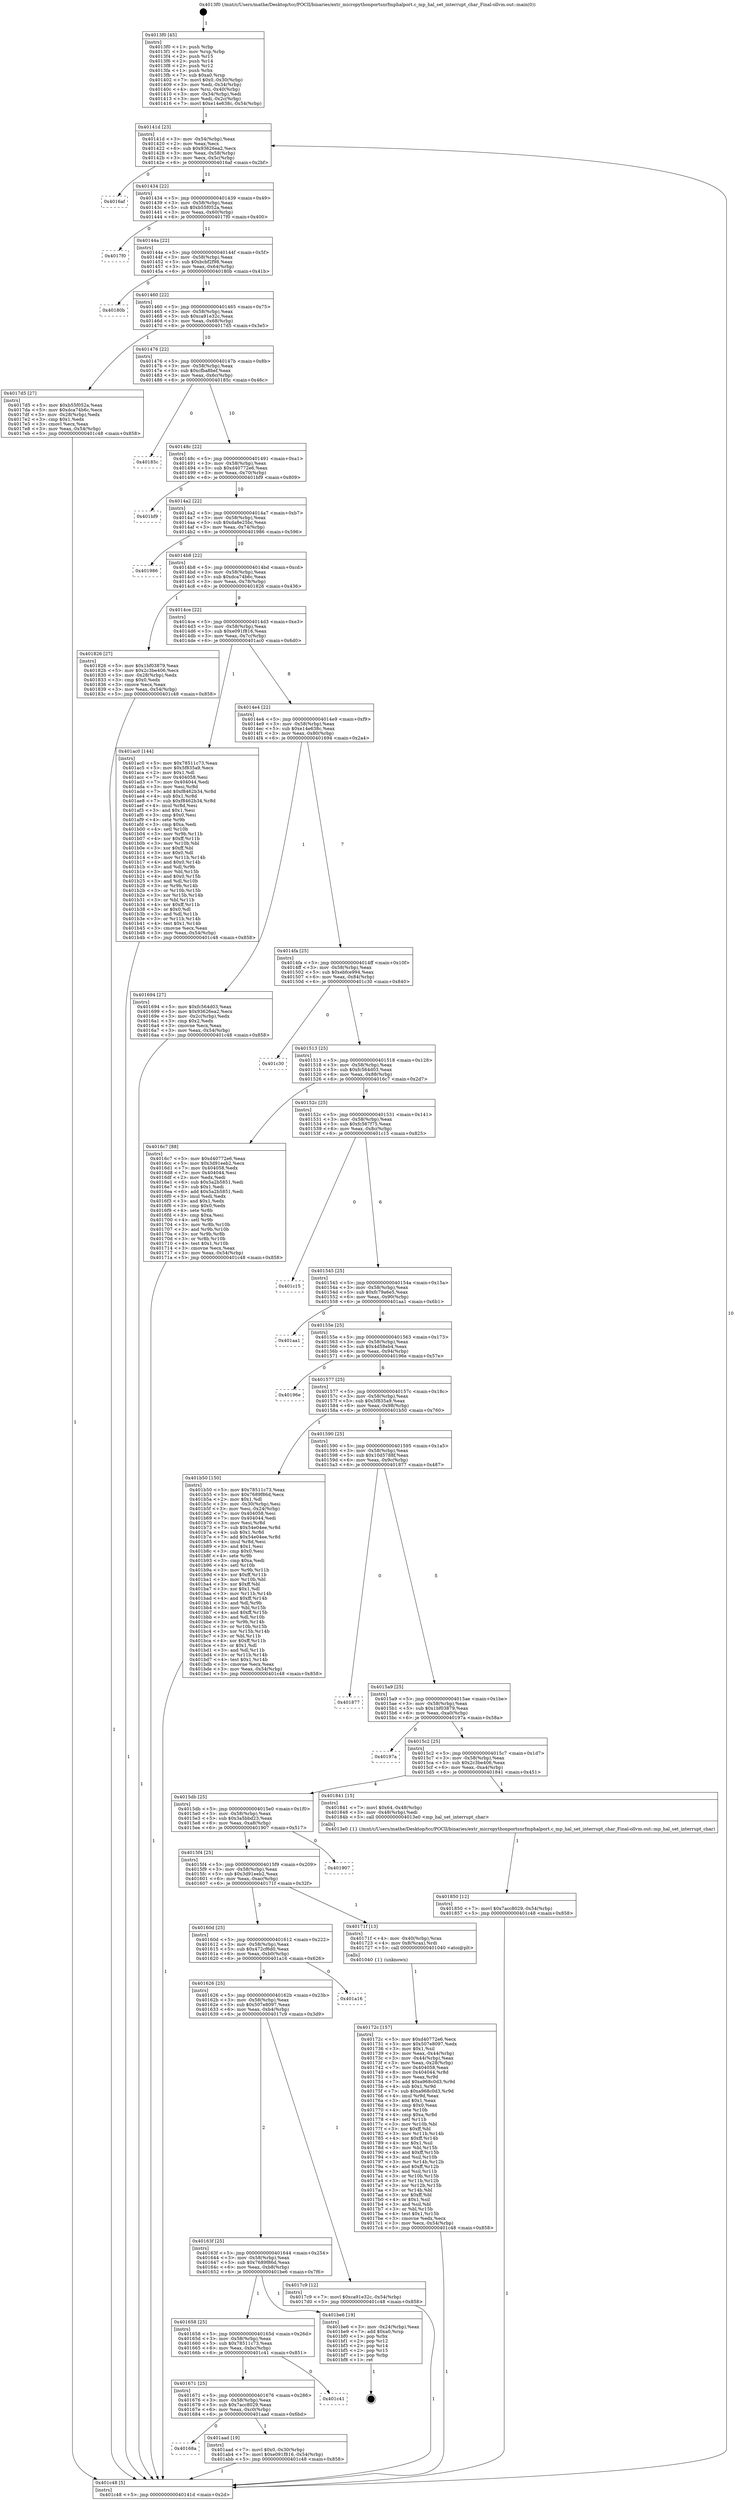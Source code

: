 digraph "0x4013f0" {
  label = "0x4013f0 (/mnt/c/Users/mathe/Desktop/tcc/POCII/binaries/extr_micropythonportsnrfmphalport.c_mp_hal_set_interrupt_char_Final-ollvm.out::main(0))"
  labelloc = "t"
  node[shape=record]

  Entry [label="",width=0.3,height=0.3,shape=circle,fillcolor=black,style=filled]
  "0x40141d" [label="{
     0x40141d [23]\l
     | [instrs]\l
     &nbsp;&nbsp;0x40141d \<+3\>: mov -0x54(%rbp),%eax\l
     &nbsp;&nbsp;0x401420 \<+2\>: mov %eax,%ecx\l
     &nbsp;&nbsp;0x401422 \<+6\>: sub $0x93626ea2,%ecx\l
     &nbsp;&nbsp;0x401428 \<+3\>: mov %eax,-0x58(%rbp)\l
     &nbsp;&nbsp;0x40142b \<+3\>: mov %ecx,-0x5c(%rbp)\l
     &nbsp;&nbsp;0x40142e \<+6\>: je 00000000004016af \<main+0x2bf\>\l
  }"]
  "0x4016af" [label="{
     0x4016af\l
  }", style=dashed]
  "0x401434" [label="{
     0x401434 [22]\l
     | [instrs]\l
     &nbsp;&nbsp;0x401434 \<+5\>: jmp 0000000000401439 \<main+0x49\>\l
     &nbsp;&nbsp;0x401439 \<+3\>: mov -0x58(%rbp),%eax\l
     &nbsp;&nbsp;0x40143c \<+5\>: sub $0xb55f052a,%eax\l
     &nbsp;&nbsp;0x401441 \<+3\>: mov %eax,-0x60(%rbp)\l
     &nbsp;&nbsp;0x401444 \<+6\>: je 00000000004017f0 \<main+0x400\>\l
  }"]
  Exit [label="",width=0.3,height=0.3,shape=circle,fillcolor=black,style=filled,peripheries=2]
  "0x4017f0" [label="{
     0x4017f0\l
  }", style=dashed]
  "0x40144a" [label="{
     0x40144a [22]\l
     | [instrs]\l
     &nbsp;&nbsp;0x40144a \<+5\>: jmp 000000000040144f \<main+0x5f\>\l
     &nbsp;&nbsp;0x40144f \<+3\>: mov -0x58(%rbp),%eax\l
     &nbsp;&nbsp;0x401452 \<+5\>: sub $0xbcbf2f98,%eax\l
     &nbsp;&nbsp;0x401457 \<+3\>: mov %eax,-0x64(%rbp)\l
     &nbsp;&nbsp;0x40145a \<+6\>: je 000000000040180b \<main+0x41b\>\l
  }"]
  "0x40168a" [label="{
     0x40168a\l
  }", style=dashed]
  "0x40180b" [label="{
     0x40180b\l
  }", style=dashed]
  "0x401460" [label="{
     0x401460 [22]\l
     | [instrs]\l
     &nbsp;&nbsp;0x401460 \<+5\>: jmp 0000000000401465 \<main+0x75\>\l
     &nbsp;&nbsp;0x401465 \<+3\>: mov -0x58(%rbp),%eax\l
     &nbsp;&nbsp;0x401468 \<+5\>: sub $0xca91e32c,%eax\l
     &nbsp;&nbsp;0x40146d \<+3\>: mov %eax,-0x68(%rbp)\l
     &nbsp;&nbsp;0x401470 \<+6\>: je 00000000004017d5 \<main+0x3e5\>\l
  }"]
  "0x401aad" [label="{
     0x401aad [19]\l
     | [instrs]\l
     &nbsp;&nbsp;0x401aad \<+7\>: movl $0x0,-0x30(%rbp)\l
     &nbsp;&nbsp;0x401ab4 \<+7\>: movl $0xe091f816,-0x54(%rbp)\l
     &nbsp;&nbsp;0x401abb \<+5\>: jmp 0000000000401c48 \<main+0x858\>\l
  }"]
  "0x4017d5" [label="{
     0x4017d5 [27]\l
     | [instrs]\l
     &nbsp;&nbsp;0x4017d5 \<+5\>: mov $0xb55f052a,%eax\l
     &nbsp;&nbsp;0x4017da \<+5\>: mov $0xdca74b6c,%ecx\l
     &nbsp;&nbsp;0x4017df \<+3\>: mov -0x28(%rbp),%edx\l
     &nbsp;&nbsp;0x4017e2 \<+3\>: cmp $0x1,%edx\l
     &nbsp;&nbsp;0x4017e5 \<+3\>: cmovl %ecx,%eax\l
     &nbsp;&nbsp;0x4017e8 \<+3\>: mov %eax,-0x54(%rbp)\l
     &nbsp;&nbsp;0x4017eb \<+5\>: jmp 0000000000401c48 \<main+0x858\>\l
  }"]
  "0x401476" [label="{
     0x401476 [22]\l
     | [instrs]\l
     &nbsp;&nbsp;0x401476 \<+5\>: jmp 000000000040147b \<main+0x8b\>\l
     &nbsp;&nbsp;0x40147b \<+3\>: mov -0x58(%rbp),%eax\l
     &nbsp;&nbsp;0x40147e \<+5\>: sub $0xcfba8bef,%eax\l
     &nbsp;&nbsp;0x401483 \<+3\>: mov %eax,-0x6c(%rbp)\l
     &nbsp;&nbsp;0x401486 \<+6\>: je 000000000040185c \<main+0x46c\>\l
  }"]
  "0x401671" [label="{
     0x401671 [25]\l
     | [instrs]\l
     &nbsp;&nbsp;0x401671 \<+5\>: jmp 0000000000401676 \<main+0x286\>\l
     &nbsp;&nbsp;0x401676 \<+3\>: mov -0x58(%rbp),%eax\l
     &nbsp;&nbsp;0x401679 \<+5\>: sub $0x7acc8029,%eax\l
     &nbsp;&nbsp;0x40167e \<+6\>: mov %eax,-0xc0(%rbp)\l
     &nbsp;&nbsp;0x401684 \<+6\>: je 0000000000401aad \<main+0x6bd\>\l
  }"]
  "0x40185c" [label="{
     0x40185c\l
  }", style=dashed]
  "0x40148c" [label="{
     0x40148c [22]\l
     | [instrs]\l
     &nbsp;&nbsp;0x40148c \<+5\>: jmp 0000000000401491 \<main+0xa1\>\l
     &nbsp;&nbsp;0x401491 \<+3\>: mov -0x58(%rbp),%eax\l
     &nbsp;&nbsp;0x401494 \<+5\>: sub $0xd40772e6,%eax\l
     &nbsp;&nbsp;0x401499 \<+3\>: mov %eax,-0x70(%rbp)\l
     &nbsp;&nbsp;0x40149c \<+6\>: je 0000000000401bf9 \<main+0x809\>\l
  }"]
  "0x401c41" [label="{
     0x401c41\l
  }", style=dashed]
  "0x401bf9" [label="{
     0x401bf9\l
  }", style=dashed]
  "0x4014a2" [label="{
     0x4014a2 [22]\l
     | [instrs]\l
     &nbsp;&nbsp;0x4014a2 \<+5\>: jmp 00000000004014a7 \<main+0xb7\>\l
     &nbsp;&nbsp;0x4014a7 \<+3\>: mov -0x58(%rbp),%eax\l
     &nbsp;&nbsp;0x4014aa \<+5\>: sub $0xda8e25bc,%eax\l
     &nbsp;&nbsp;0x4014af \<+3\>: mov %eax,-0x74(%rbp)\l
     &nbsp;&nbsp;0x4014b2 \<+6\>: je 0000000000401986 \<main+0x596\>\l
  }"]
  "0x401658" [label="{
     0x401658 [25]\l
     | [instrs]\l
     &nbsp;&nbsp;0x401658 \<+5\>: jmp 000000000040165d \<main+0x26d\>\l
     &nbsp;&nbsp;0x40165d \<+3\>: mov -0x58(%rbp),%eax\l
     &nbsp;&nbsp;0x401660 \<+5\>: sub $0x78511c73,%eax\l
     &nbsp;&nbsp;0x401665 \<+6\>: mov %eax,-0xbc(%rbp)\l
     &nbsp;&nbsp;0x40166b \<+6\>: je 0000000000401c41 \<main+0x851\>\l
  }"]
  "0x401986" [label="{
     0x401986\l
  }", style=dashed]
  "0x4014b8" [label="{
     0x4014b8 [22]\l
     | [instrs]\l
     &nbsp;&nbsp;0x4014b8 \<+5\>: jmp 00000000004014bd \<main+0xcd\>\l
     &nbsp;&nbsp;0x4014bd \<+3\>: mov -0x58(%rbp),%eax\l
     &nbsp;&nbsp;0x4014c0 \<+5\>: sub $0xdca74b6c,%eax\l
     &nbsp;&nbsp;0x4014c5 \<+3\>: mov %eax,-0x78(%rbp)\l
     &nbsp;&nbsp;0x4014c8 \<+6\>: je 0000000000401826 \<main+0x436\>\l
  }"]
  "0x401be6" [label="{
     0x401be6 [19]\l
     | [instrs]\l
     &nbsp;&nbsp;0x401be6 \<+3\>: mov -0x24(%rbp),%eax\l
     &nbsp;&nbsp;0x401be9 \<+7\>: add $0xa0,%rsp\l
     &nbsp;&nbsp;0x401bf0 \<+1\>: pop %rbx\l
     &nbsp;&nbsp;0x401bf1 \<+2\>: pop %r12\l
     &nbsp;&nbsp;0x401bf3 \<+2\>: pop %r14\l
     &nbsp;&nbsp;0x401bf5 \<+2\>: pop %r15\l
     &nbsp;&nbsp;0x401bf7 \<+1\>: pop %rbp\l
     &nbsp;&nbsp;0x401bf8 \<+1\>: ret\l
  }"]
  "0x401826" [label="{
     0x401826 [27]\l
     | [instrs]\l
     &nbsp;&nbsp;0x401826 \<+5\>: mov $0x1bf03879,%eax\l
     &nbsp;&nbsp;0x40182b \<+5\>: mov $0x2c3be406,%ecx\l
     &nbsp;&nbsp;0x401830 \<+3\>: mov -0x28(%rbp),%edx\l
     &nbsp;&nbsp;0x401833 \<+3\>: cmp $0x0,%edx\l
     &nbsp;&nbsp;0x401836 \<+3\>: cmove %ecx,%eax\l
     &nbsp;&nbsp;0x401839 \<+3\>: mov %eax,-0x54(%rbp)\l
     &nbsp;&nbsp;0x40183c \<+5\>: jmp 0000000000401c48 \<main+0x858\>\l
  }"]
  "0x4014ce" [label="{
     0x4014ce [22]\l
     | [instrs]\l
     &nbsp;&nbsp;0x4014ce \<+5\>: jmp 00000000004014d3 \<main+0xe3\>\l
     &nbsp;&nbsp;0x4014d3 \<+3\>: mov -0x58(%rbp),%eax\l
     &nbsp;&nbsp;0x4014d6 \<+5\>: sub $0xe091f816,%eax\l
     &nbsp;&nbsp;0x4014db \<+3\>: mov %eax,-0x7c(%rbp)\l
     &nbsp;&nbsp;0x4014de \<+6\>: je 0000000000401ac0 \<main+0x6d0\>\l
  }"]
  "0x401850" [label="{
     0x401850 [12]\l
     | [instrs]\l
     &nbsp;&nbsp;0x401850 \<+7\>: movl $0x7acc8029,-0x54(%rbp)\l
     &nbsp;&nbsp;0x401857 \<+5\>: jmp 0000000000401c48 \<main+0x858\>\l
  }"]
  "0x401ac0" [label="{
     0x401ac0 [144]\l
     | [instrs]\l
     &nbsp;&nbsp;0x401ac0 \<+5\>: mov $0x78511c73,%eax\l
     &nbsp;&nbsp;0x401ac5 \<+5\>: mov $0x5f835a9,%ecx\l
     &nbsp;&nbsp;0x401aca \<+2\>: mov $0x1,%dl\l
     &nbsp;&nbsp;0x401acc \<+7\>: mov 0x404058,%esi\l
     &nbsp;&nbsp;0x401ad3 \<+7\>: mov 0x404044,%edi\l
     &nbsp;&nbsp;0x401ada \<+3\>: mov %esi,%r8d\l
     &nbsp;&nbsp;0x401add \<+7\>: add $0xf8462b34,%r8d\l
     &nbsp;&nbsp;0x401ae4 \<+4\>: sub $0x1,%r8d\l
     &nbsp;&nbsp;0x401ae8 \<+7\>: sub $0xf8462b34,%r8d\l
     &nbsp;&nbsp;0x401aef \<+4\>: imul %r8d,%esi\l
     &nbsp;&nbsp;0x401af3 \<+3\>: and $0x1,%esi\l
     &nbsp;&nbsp;0x401af6 \<+3\>: cmp $0x0,%esi\l
     &nbsp;&nbsp;0x401af9 \<+4\>: sete %r9b\l
     &nbsp;&nbsp;0x401afd \<+3\>: cmp $0xa,%edi\l
     &nbsp;&nbsp;0x401b00 \<+4\>: setl %r10b\l
     &nbsp;&nbsp;0x401b04 \<+3\>: mov %r9b,%r11b\l
     &nbsp;&nbsp;0x401b07 \<+4\>: xor $0xff,%r11b\l
     &nbsp;&nbsp;0x401b0b \<+3\>: mov %r10b,%bl\l
     &nbsp;&nbsp;0x401b0e \<+3\>: xor $0xff,%bl\l
     &nbsp;&nbsp;0x401b11 \<+3\>: xor $0x0,%dl\l
     &nbsp;&nbsp;0x401b14 \<+3\>: mov %r11b,%r14b\l
     &nbsp;&nbsp;0x401b17 \<+4\>: and $0x0,%r14b\l
     &nbsp;&nbsp;0x401b1b \<+3\>: and %dl,%r9b\l
     &nbsp;&nbsp;0x401b1e \<+3\>: mov %bl,%r15b\l
     &nbsp;&nbsp;0x401b21 \<+4\>: and $0x0,%r15b\l
     &nbsp;&nbsp;0x401b25 \<+3\>: and %dl,%r10b\l
     &nbsp;&nbsp;0x401b28 \<+3\>: or %r9b,%r14b\l
     &nbsp;&nbsp;0x401b2b \<+3\>: or %r10b,%r15b\l
     &nbsp;&nbsp;0x401b2e \<+3\>: xor %r15b,%r14b\l
     &nbsp;&nbsp;0x401b31 \<+3\>: or %bl,%r11b\l
     &nbsp;&nbsp;0x401b34 \<+4\>: xor $0xff,%r11b\l
     &nbsp;&nbsp;0x401b38 \<+3\>: or $0x0,%dl\l
     &nbsp;&nbsp;0x401b3b \<+3\>: and %dl,%r11b\l
     &nbsp;&nbsp;0x401b3e \<+3\>: or %r11b,%r14b\l
     &nbsp;&nbsp;0x401b41 \<+4\>: test $0x1,%r14b\l
     &nbsp;&nbsp;0x401b45 \<+3\>: cmovne %ecx,%eax\l
     &nbsp;&nbsp;0x401b48 \<+3\>: mov %eax,-0x54(%rbp)\l
     &nbsp;&nbsp;0x401b4b \<+5\>: jmp 0000000000401c48 \<main+0x858\>\l
  }"]
  "0x4014e4" [label="{
     0x4014e4 [22]\l
     | [instrs]\l
     &nbsp;&nbsp;0x4014e4 \<+5\>: jmp 00000000004014e9 \<main+0xf9\>\l
     &nbsp;&nbsp;0x4014e9 \<+3\>: mov -0x58(%rbp),%eax\l
     &nbsp;&nbsp;0x4014ec \<+5\>: sub $0xe14e638c,%eax\l
     &nbsp;&nbsp;0x4014f1 \<+3\>: mov %eax,-0x80(%rbp)\l
     &nbsp;&nbsp;0x4014f4 \<+6\>: je 0000000000401694 \<main+0x2a4\>\l
  }"]
  "0x40163f" [label="{
     0x40163f [25]\l
     | [instrs]\l
     &nbsp;&nbsp;0x40163f \<+5\>: jmp 0000000000401644 \<main+0x254\>\l
     &nbsp;&nbsp;0x401644 \<+3\>: mov -0x58(%rbp),%eax\l
     &nbsp;&nbsp;0x401647 \<+5\>: sub $0x7689f86d,%eax\l
     &nbsp;&nbsp;0x40164c \<+6\>: mov %eax,-0xb8(%rbp)\l
     &nbsp;&nbsp;0x401652 \<+6\>: je 0000000000401be6 \<main+0x7f6\>\l
  }"]
  "0x401694" [label="{
     0x401694 [27]\l
     | [instrs]\l
     &nbsp;&nbsp;0x401694 \<+5\>: mov $0xfc564d03,%eax\l
     &nbsp;&nbsp;0x401699 \<+5\>: mov $0x93626ea2,%ecx\l
     &nbsp;&nbsp;0x40169e \<+3\>: mov -0x2c(%rbp),%edx\l
     &nbsp;&nbsp;0x4016a1 \<+3\>: cmp $0x2,%edx\l
     &nbsp;&nbsp;0x4016a4 \<+3\>: cmovne %ecx,%eax\l
     &nbsp;&nbsp;0x4016a7 \<+3\>: mov %eax,-0x54(%rbp)\l
     &nbsp;&nbsp;0x4016aa \<+5\>: jmp 0000000000401c48 \<main+0x858\>\l
  }"]
  "0x4014fa" [label="{
     0x4014fa [25]\l
     | [instrs]\l
     &nbsp;&nbsp;0x4014fa \<+5\>: jmp 00000000004014ff \<main+0x10f\>\l
     &nbsp;&nbsp;0x4014ff \<+3\>: mov -0x58(%rbp),%eax\l
     &nbsp;&nbsp;0x401502 \<+5\>: sub $0xebfce994,%eax\l
     &nbsp;&nbsp;0x401507 \<+6\>: mov %eax,-0x84(%rbp)\l
     &nbsp;&nbsp;0x40150d \<+6\>: je 0000000000401c30 \<main+0x840\>\l
  }"]
  "0x401c48" [label="{
     0x401c48 [5]\l
     | [instrs]\l
     &nbsp;&nbsp;0x401c48 \<+5\>: jmp 000000000040141d \<main+0x2d\>\l
  }"]
  "0x4013f0" [label="{
     0x4013f0 [45]\l
     | [instrs]\l
     &nbsp;&nbsp;0x4013f0 \<+1\>: push %rbp\l
     &nbsp;&nbsp;0x4013f1 \<+3\>: mov %rsp,%rbp\l
     &nbsp;&nbsp;0x4013f4 \<+2\>: push %r15\l
     &nbsp;&nbsp;0x4013f6 \<+2\>: push %r14\l
     &nbsp;&nbsp;0x4013f8 \<+2\>: push %r12\l
     &nbsp;&nbsp;0x4013fa \<+1\>: push %rbx\l
     &nbsp;&nbsp;0x4013fb \<+7\>: sub $0xa0,%rsp\l
     &nbsp;&nbsp;0x401402 \<+7\>: movl $0x0,-0x30(%rbp)\l
     &nbsp;&nbsp;0x401409 \<+3\>: mov %edi,-0x34(%rbp)\l
     &nbsp;&nbsp;0x40140c \<+4\>: mov %rsi,-0x40(%rbp)\l
     &nbsp;&nbsp;0x401410 \<+3\>: mov -0x34(%rbp),%edi\l
     &nbsp;&nbsp;0x401413 \<+3\>: mov %edi,-0x2c(%rbp)\l
     &nbsp;&nbsp;0x401416 \<+7\>: movl $0xe14e638c,-0x54(%rbp)\l
  }"]
  "0x4017c9" [label="{
     0x4017c9 [12]\l
     | [instrs]\l
     &nbsp;&nbsp;0x4017c9 \<+7\>: movl $0xca91e32c,-0x54(%rbp)\l
     &nbsp;&nbsp;0x4017d0 \<+5\>: jmp 0000000000401c48 \<main+0x858\>\l
  }"]
  "0x401c30" [label="{
     0x401c30\l
  }", style=dashed]
  "0x401513" [label="{
     0x401513 [25]\l
     | [instrs]\l
     &nbsp;&nbsp;0x401513 \<+5\>: jmp 0000000000401518 \<main+0x128\>\l
     &nbsp;&nbsp;0x401518 \<+3\>: mov -0x58(%rbp),%eax\l
     &nbsp;&nbsp;0x40151b \<+5\>: sub $0xfc564d03,%eax\l
     &nbsp;&nbsp;0x401520 \<+6\>: mov %eax,-0x88(%rbp)\l
     &nbsp;&nbsp;0x401526 \<+6\>: je 00000000004016c7 \<main+0x2d7\>\l
  }"]
  "0x401626" [label="{
     0x401626 [25]\l
     | [instrs]\l
     &nbsp;&nbsp;0x401626 \<+5\>: jmp 000000000040162b \<main+0x23b\>\l
     &nbsp;&nbsp;0x40162b \<+3\>: mov -0x58(%rbp),%eax\l
     &nbsp;&nbsp;0x40162e \<+5\>: sub $0x507e8097,%eax\l
     &nbsp;&nbsp;0x401633 \<+6\>: mov %eax,-0xb4(%rbp)\l
     &nbsp;&nbsp;0x401639 \<+6\>: je 00000000004017c9 \<main+0x3d9\>\l
  }"]
  "0x4016c7" [label="{
     0x4016c7 [88]\l
     | [instrs]\l
     &nbsp;&nbsp;0x4016c7 \<+5\>: mov $0xd40772e6,%eax\l
     &nbsp;&nbsp;0x4016cc \<+5\>: mov $0x3d91eeb2,%ecx\l
     &nbsp;&nbsp;0x4016d1 \<+7\>: mov 0x404058,%edx\l
     &nbsp;&nbsp;0x4016d8 \<+7\>: mov 0x404044,%esi\l
     &nbsp;&nbsp;0x4016df \<+2\>: mov %edx,%edi\l
     &nbsp;&nbsp;0x4016e1 \<+6\>: sub $0x5a2b5851,%edi\l
     &nbsp;&nbsp;0x4016e7 \<+3\>: sub $0x1,%edi\l
     &nbsp;&nbsp;0x4016ea \<+6\>: add $0x5a2b5851,%edi\l
     &nbsp;&nbsp;0x4016f0 \<+3\>: imul %edi,%edx\l
     &nbsp;&nbsp;0x4016f3 \<+3\>: and $0x1,%edx\l
     &nbsp;&nbsp;0x4016f6 \<+3\>: cmp $0x0,%edx\l
     &nbsp;&nbsp;0x4016f9 \<+4\>: sete %r8b\l
     &nbsp;&nbsp;0x4016fd \<+3\>: cmp $0xa,%esi\l
     &nbsp;&nbsp;0x401700 \<+4\>: setl %r9b\l
     &nbsp;&nbsp;0x401704 \<+3\>: mov %r8b,%r10b\l
     &nbsp;&nbsp;0x401707 \<+3\>: and %r9b,%r10b\l
     &nbsp;&nbsp;0x40170a \<+3\>: xor %r9b,%r8b\l
     &nbsp;&nbsp;0x40170d \<+3\>: or %r8b,%r10b\l
     &nbsp;&nbsp;0x401710 \<+4\>: test $0x1,%r10b\l
     &nbsp;&nbsp;0x401714 \<+3\>: cmovne %ecx,%eax\l
     &nbsp;&nbsp;0x401717 \<+3\>: mov %eax,-0x54(%rbp)\l
     &nbsp;&nbsp;0x40171a \<+5\>: jmp 0000000000401c48 \<main+0x858\>\l
  }"]
  "0x40152c" [label="{
     0x40152c [25]\l
     | [instrs]\l
     &nbsp;&nbsp;0x40152c \<+5\>: jmp 0000000000401531 \<main+0x141\>\l
     &nbsp;&nbsp;0x401531 \<+3\>: mov -0x58(%rbp),%eax\l
     &nbsp;&nbsp;0x401534 \<+5\>: sub $0xfc567f75,%eax\l
     &nbsp;&nbsp;0x401539 \<+6\>: mov %eax,-0x8c(%rbp)\l
     &nbsp;&nbsp;0x40153f \<+6\>: je 0000000000401c15 \<main+0x825\>\l
  }"]
  "0x401a16" [label="{
     0x401a16\l
  }", style=dashed]
  "0x401c15" [label="{
     0x401c15\l
  }", style=dashed]
  "0x401545" [label="{
     0x401545 [25]\l
     | [instrs]\l
     &nbsp;&nbsp;0x401545 \<+5\>: jmp 000000000040154a \<main+0x15a\>\l
     &nbsp;&nbsp;0x40154a \<+3\>: mov -0x58(%rbp),%eax\l
     &nbsp;&nbsp;0x40154d \<+5\>: sub $0xfc79a6e5,%eax\l
     &nbsp;&nbsp;0x401552 \<+6\>: mov %eax,-0x90(%rbp)\l
     &nbsp;&nbsp;0x401558 \<+6\>: je 0000000000401aa1 \<main+0x6b1\>\l
  }"]
  "0x40172c" [label="{
     0x40172c [157]\l
     | [instrs]\l
     &nbsp;&nbsp;0x40172c \<+5\>: mov $0xd40772e6,%ecx\l
     &nbsp;&nbsp;0x401731 \<+5\>: mov $0x507e8097,%edx\l
     &nbsp;&nbsp;0x401736 \<+3\>: mov $0x1,%sil\l
     &nbsp;&nbsp;0x401739 \<+3\>: mov %eax,-0x44(%rbp)\l
     &nbsp;&nbsp;0x40173c \<+3\>: mov -0x44(%rbp),%eax\l
     &nbsp;&nbsp;0x40173f \<+3\>: mov %eax,-0x28(%rbp)\l
     &nbsp;&nbsp;0x401742 \<+7\>: mov 0x404058,%eax\l
     &nbsp;&nbsp;0x401749 \<+8\>: mov 0x404044,%r8d\l
     &nbsp;&nbsp;0x401751 \<+3\>: mov %eax,%r9d\l
     &nbsp;&nbsp;0x401754 \<+7\>: add $0xa968c0d3,%r9d\l
     &nbsp;&nbsp;0x40175b \<+4\>: sub $0x1,%r9d\l
     &nbsp;&nbsp;0x40175f \<+7\>: sub $0xa968c0d3,%r9d\l
     &nbsp;&nbsp;0x401766 \<+4\>: imul %r9d,%eax\l
     &nbsp;&nbsp;0x40176a \<+3\>: and $0x1,%eax\l
     &nbsp;&nbsp;0x40176d \<+3\>: cmp $0x0,%eax\l
     &nbsp;&nbsp;0x401770 \<+4\>: sete %r10b\l
     &nbsp;&nbsp;0x401774 \<+4\>: cmp $0xa,%r8d\l
     &nbsp;&nbsp;0x401778 \<+4\>: setl %r11b\l
     &nbsp;&nbsp;0x40177c \<+3\>: mov %r10b,%bl\l
     &nbsp;&nbsp;0x40177f \<+3\>: xor $0xff,%bl\l
     &nbsp;&nbsp;0x401782 \<+3\>: mov %r11b,%r14b\l
     &nbsp;&nbsp;0x401785 \<+4\>: xor $0xff,%r14b\l
     &nbsp;&nbsp;0x401789 \<+4\>: xor $0x1,%sil\l
     &nbsp;&nbsp;0x40178d \<+3\>: mov %bl,%r15b\l
     &nbsp;&nbsp;0x401790 \<+4\>: and $0xff,%r15b\l
     &nbsp;&nbsp;0x401794 \<+3\>: and %sil,%r10b\l
     &nbsp;&nbsp;0x401797 \<+3\>: mov %r14b,%r12b\l
     &nbsp;&nbsp;0x40179a \<+4\>: and $0xff,%r12b\l
     &nbsp;&nbsp;0x40179e \<+3\>: and %sil,%r11b\l
     &nbsp;&nbsp;0x4017a1 \<+3\>: or %r10b,%r15b\l
     &nbsp;&nbsp;0x4017a4 \<+3\>: or %r11b,%r12b\l
     &nbsp;&nbsp;0x4017a7 \<+3\>: xor %r12b,%r15b\l
     &nbsp;&nbsp;0x4017aa \<+3\>: or %r14b,%bl\l
     &nbsp;&nbsp;0x4017ad \<+3\>: xor $0xff,%bl\l
     &nbsp;&nbsp;0x4017b0 \<+4\>: or $0x1,%sil\l
     &nbsp;&nbsp;0x4017b4 \<+3\>: and %sil,%bl\l
     &nbsp;&nbsp;0x4017b7 \<+3\>: or %bl,%r15b\l
     &nbsp;&nbsp;0x4017ba \<+4\>: test $0x1,%r15b\l
     &nbsp;&nbsp;0x4017be \<+3\>: cmovne %edx,%ecx\l
     &nbsp;&nbsp;0x4017c1 \<+3\>: mov %ecx,-0x54(%rbp)\l
     &nbsp;&nbsp;0x4017c4 \<+5\>: jmp 0000000000401c48 \<main+0x858\>\l
  }"]
  "0x401aa1" [label="{
     0x401aa1\l
  }", style=dashed]
  "0x40155e" [label="{
     0x40155e [25]\l
     | [instrs]\l
     &nbsp;&nbsp;0x40155e \<+5\>: jmp 0000000000401563 \<main+0x173\>\l
     &nbsp;&nbsp;0x401563 \<+3\>: mov -0x58(%rbp),%eax\l
     &nbsp;&nbsp;0x401566 \<+5\>: sub $0x4d58eb4,%eax\l
     &nbsp;&nbsp;0x40156b \<+6\>: mov %eax,-0x94(%rbp)\l
     &nbsp;&nbsp;0x401571 \<+6\>: je 000000000040196e \<main+0x57e\>\l
  }"]
  "0x40160d" [label="{
     0x40160d [25]\l
     | [instrs]\l
     &nbsp;&nbsp;0x40160d \<+5\>: jmp 0000000000401612 \<main+0x222\>\l
     &nbsp;&nbsp;0x401612 \<+3\>: mov -0x58(%rbp),%eax\l
     &nbsp;&nbsp;0x401615 \<+5\>: sub $0x472cf6d0,%eax\l
     &nbsp;&nbsp;0x40161a \<+6\>: mov %eax,-0xb0(%rbp)\l
     &nbsp;&nbsp;0x401620 \<+6\>: je 0000000000401a16 \<main+0x626\>\l
  }"]
  "0x40196e" [label="{
     0x40196e\l
  }", style=dashed]
  "0x401577" [label="{
     0x401577 [25]\l
     | [instrs]\l
     &nbsp;&nbsp;0x401577 \<+5\>: jmp 000000000040157c \<main+0x18c\>\l
     &nbsp;&nbsp;0x40157c \<+3\>: mov -0x58(%rbp),%eax\l
     &nbsp;&nbsp;0x40157f \<+5\>: sub $0x5f835a9,%eax\l
     &nbsp;&nbsp;0x401584 \<+6\>: mov %eax,-0x98(%rbp)\l
     &nbsp;&nbsp;0x40158a \<+6\>: je 0000000000401b50 \<main+0x760\>\l
  }"]
  "0x40171f" [label="{
     0x40171f [13]\l
     | [instrs]\l
     &nbsp;&nbsp;0x40171f \<+4\>: mov -0x40(%rbp),%rax\l
     &nbsp;&nbsp;0x401723 \<+4\>: mov 0x8(%rax),%rdi\l
     &nbsp;&nbsp;0x401727 \<+5\>: call 0000000000401040 \<atoi@plt\>\l
     | [calls]\l
     &nbsp;&nbsp;0x401040 \{1\} (unknown)\l
  }"]
  "0x401b50" [label="{
     0x401b50 [150]\l
     | [instrs]\l
     &nbsp;&nbsp;0x401b50 \<+5\>: mov $0x78511c73,%eax\l
     &nbsp;&nbsp;0x401b55 \<+5\>: mov $0x7689f86d,%ecx\l
     &nbsp;&nbsp;0x401b5a \<+2\>: mov $0x1,%dl\l
     &nbsp;&nbsp;0x401b5c \<+3\>: mov -0x30(%rbp),%esi\l
     &nbsp;&nbsp;0x401b5f \<+3\>: mov %esi,-0x24(%rbp)\l
     &nbsp;&nbsp;0x401b62 \<+7\>: mov 0x404058,%esi\l
     &nbsp;&nbsp;0x401b69 \<+7\>: mov 0x404044,%edi\l
     &nbsp;&nbsp;0x401b70 \<+3\>: mov %esi,%r8d\l
     &nbsp;&nbsp;0x401b73 \<+7\>: sub $0x54e04ee,%r8d\l
     &nbsp;&nbsp;0x401b7a \<+4\>: sub $0x1,%r8d\l
     &nbsp;&nbsp;0x401b7e \<+7\>: add $0x54e04ee,%r8d\l
     &nbsp;&nbsp;0x401b85 \<+4\>: imul %r8d,%esi\l
     &nbsp;&nbsp;0x401b89 \<+3\>: and $0x1,%esi\l
     &nbsp;&nbsp;0x401b8c \<+3\>: cmp $0x0,%esi\l
     &nbsp;&nbsp;0x401b8f \<+4\>: sete %r9b\l
     &nbsp;&nbsp;0x401b93 \<+3\>: cmp $0xa,%edi\l
     &nbsp;&nbsp;0x401b96 \<+4\>: setl %r10b\l
     &nbsp;&nbsp;0x401b9a \<+3\>: mov %r9b,%r11b\l
     &nbsp;&nbsp;0x401b9d \<+4\>: xor $0xff,%r11b\l
     &nbsp;&nbsp;0x401ba1 \<+3\>: mov %r10b,%bl\l
     &nbsp;&nbsp;0x401ba4 \<+3\>: xor $0xff,%bl\l
     &nbsp;&nbsp;0x401ba7 \<+3\>: xor $0x1,%dl\l
     &nbsp;&nbsp;0x401baa \<+3\>: mov %r11b,%r14b\l
     &nbsp;&nbsp;0x401bad \<+4\>: and $0xff,%r14b\l
     &nbsp;&nbsp;0x401bb1 \<+3\>: and %dl,%r9b\l
     &nbsp;&nbsp;0x401bb4 \<+3\>: mov %bl,%r15b\l
     &nbsp;&nbsp;0x401bb7 \<+4\>: and $0xff,%r15b\l
     &nbsp;&nbsp;0x401bbb \<+3\>: and %dl,%r10b\l
     &nbsp;&nbsp;0x401bbe \<+3\>: or %r9b,%r14b\l
     &nbsp;&nbsp;0x401bc1 \<+3\>: or %r10b,%r15b\l
     &nbsp;&nbsp;0x401bc4 \<+3\>: xor %r15b,%r14b\l
     &nbsp;&nbsp;0x401bc7 \<+3\>: or %bl,%r11b\l
     &nbsp;&nbsp;0x401bca \<+4\>: xor $0xff,%r11b\l
     &nbsp;&nbsp;0x401bce \<+3\>: or $0x1,%dl\l
     &nbsp;&nbsp;0x401bd1 \<+3\>: and %dl,%r11b\l
     &nbsp;&nbsp;0x401bd4 \<+3\>: or %r11b,%r14b\l
     &nbsp;&nbsp;0x401bd7 \<+4\>: test $0x1,%r14b\l
     &nbsp;&nbsp;0x401bdb \<+3\>: cmovne %ecx,%eax\l
     &nbsp;&nbsp;0x401bde \<+3\>: mov %eax,-0x54(%rbp)\l
     &nbsp;&nbsp;0x401be1 \<+5\>: jmp 0000000000401c48 \<main+0x858\>\l
  }"]
  "0x401590" [label="{
     0x401590 [25]\l
     | [instrs]\l
     &nbsp;&nbsp;0x401590 \<+5\>: jmp 0000000000401595 \<main+0x1a5\>\l
     &nbsp;&nbsp;0x401595 \<+3\>: mov -0x58(%rbp),%eax\l
     &nbsp;&nbsp;0x401598 \<+5\>: sub $0x10d5788f,%eax\l
     &nbsp;&nbsp;0x40159d \<+6\>: mov %eax,-0x9c(%rbp)\l
     &nbsp;&nbsp;0x4015a3 \<+6\>: je 0000000000401877 \<main+0x487\>\l
  }"]
  "0x4015f4" [label="{
     0x4015f4 [25]\l
     | [instrs]\l
     &nbsp;&nbsp;0x4015f4 \<+5\>: jmp 00000000004015f9 \<main+0x209\>\l
     &nbsp;&nbsp;0x4015f9 \<+3\>: mov -0x58(%rbp),%eax\l
     &nbsp;&nbsp;0x4015fc \<+5\>: sub $0x3d91eeb2,%eax\l
     &nbsp;&nbsp;0x401601 \<+6\>: mov %eax,-0xac(%rbp)\l
     &nbsp;&nbsp;0x401607 \<+6\>: je 000000000040171f \<main+0x32f\>\l
  }"]
  "0x401877" [label="{
     0x401877\l
  }", style=dashed]
  "0x4015a9" [label="{
     0x4015a9 [25]\l
     | [instrs]\l
     &nbsp;&nbsp;0x4015a9 \<+5\>: jmp 00000000004015ae \<main+0x1be\>\l
     &nbsp;&nbsp;0x4015ae \<+3\>: mov -0x58(%rbp),%eax\l
     &nbsp;&nbsp;0x4015b1 \<+5\>: sub $0x1bf03879,%eax\l
     &nbsp;&nbsp;0x4015b6 \<+6\>: mov %eax,-0xa0(%rbp)\l
     &nbsp;&nbsp;0x4015bc \<+6\>: je 000000000040197a \<main+0x58a\>\l
  }"]
  "0x401907" [label="{
     0x401907\l
  }", style=dashed]
  "0x40197a" [label="{
     0x40197a\l
  }", style=dashed]
  "0x4015c2" [label="{
     0x4015c2 [25]\l
     | [instrs]\l
     &nbsp;&nbsp;0x4015c2 \<+5\>: jmp 00000000004015c7 \<main+0x1d7\>\l
     &nbsp;&nbsp;0x4015c7 \<+3\>: mov -0x58(%rbp),%eax\l
     &nbsp;&nbsp;0x4015ca \<+5\>: sub $0x2c3be406,%eax\l
     &nbsp;&nbsp;0x4015cf \<+6\>: mov %eax,-0xa4(%rbp)\l
     &nbsp;&nbsp;0x4015d5 \<+6\>: je 0000000000401841 \<main+0x451\>\l
  }"]
  "0x4015db" [label="{
     0x4015db [25]\l
     | [instrs]\l
     &nbsp;&nbsp;0x4015db \<+5\>: jmp 00000000004015e0 \<main+0x1f0\>\l
     &nbsp;&nbsp;0x4015e0 \<+3\>: mov -0x58(%rbp),%eax\l
     &nbsp;&nbsp;0x4015e3 \<+5\>: sub $0x3a5bbd23,%eax\l
     &nbsp;&nbsp;0x4015e8 \<+6\>: mov %eax,-0xa8(%rbp)\l
     &nbsp;&nbsp;0x4015ee \<+6\>: je 0000000000401907 \<main+0x517\>\l
  }"]
  "0x401841" [label="{
     0x401841 [15]\l
     | [instrs]\l
     &nbsp;&nbsp;0x401841 \<+7\>: movl $0x64,-0x48(%rbp)\l
     &nbsp;&nbsp;0x401848 \<+3\>: mov -0x48(%rbp),%edi\l
     &nbsp;&nbsp;0x40184b \<+5\>: call 00000000004013e0 \<mp_hal_set_interrupt_char\>\l
     | [calls]\l
     &nbsp;&nbsp;0x4013e0 \{1\} (/mnt/c/Users/mathe/Desktop/tcc/POCII/binaries/extr_micropythonportsnrfmphalport.c_mp_hal_set_interrupt_char_Final-ollvm.out::mp_hal_set_interrupt_char)\l
  }"]
  Entry -> "0x4013f0" [label=" 1"]
  "0x40141d" -> "0x4016af" [label=" 0"]
  "0x40141d" -> "0x401434" [label=" 11"]
  "0x401be6" -> Exit [label=" 1"]
  "0x401434" -> "0x4017f0" [label=" 0"]
  "0x401434" -> "0x40144a" [label=" 11"]
  "0x401b50" -> "0x401c48" [label=" 1"]
  "0x40144a" -> "0x40180b" [label=" 0"]
  "0x40144a" -> "0x401460" [label=" 11"]
  "0x401ac0" -> "0x401c48" [label=" 1"]
  "0x401460" -> "0x4017d5" [label=" 1"]
  "0x401460" -> "0x401476" [label=" 10"]
  "0x401aad" -> "0x401c48" [label=" 1"]
  "0x401476" -> "0x40185c" [label=" 0"]
  "0x401476" -> "0x40148c" [label=" 10"]
  "0x401671" -> "0x401aad" [label=" 1"]
  "0x40148c" -> "0x401bf9" [label=" 0"]
  "0x40148c" -> "0x4014a2" [label=" 10"]
  "0x401671" -> "0x40168a" [label=" 0"]
  "0x4014a2" -> "0x401986" [label=" 0"]
  "0x4014a2" -> "0x4014b8" [label=" 10"]
  "0x401658" -> "0x401c41" [label=" 0"]
  "0x4014b8" -> "0x401826" [label=" 1"]
  "0x4014b8" -> "0x4014ce" [label=" 9"]
  "0x401658" -> "0x401671" [label=" 1"]
  "0x4014ce" -> "0x401ac0" [label=" 1"]
  "0x4014ce" -> "0x4014e4" [label=" 8"]
  "0x40163f" -> "0x401be6" [label=" 1"]
  "0x4014e4" -> "0x401694" [label=" 1"]
  "0x4014e4" -> "0x4014fa" [label=" 7"]
  "0x401694" -> "0x401c48" [label=" 1"]
  "0x4013f0" -> "0x40141d" [label=" 1"]
  "0x401c48" -> "0x40141d" [label=" 10"]
  "0x40163f" -> "0x401658" [label=" 1"]
  "0x4014fa" -> "0x401c30" [label=" 0"]
  "0x4014fa" -> "0x401513" [label=" 7"]
  "0x401850" -> "0x401c48" [label=" 1"]
  "0x401513" -> "0x4016c7" [label=" 1"]
  "0x401513" -> "0x40152c" [label=" 6"]
  "0x4016c7" -> "0x401c48" [label=" 1"]
  "0x401826" -> "0x401c48" [label=" 1"]
  "0x40152c" -> "0x401c15" [label=" 0"]
  "0x40152c" -> "0x401545" [label=" 6"]
  "0x4017d5" -> "0x401c48" [label=" 1"]
  "0x401545" -> "0x401aa1" [label=" 0"]
  "0x401545" -> "0x40155e" [label=" 6"]
  "0x401626" -> "0x40163f" [label=" 2"]
  "0x40155e" -> "0x40196e" [label=" 0"]
  "0x40155e" -> "0x401577" [label=" 6"]
  "0x401626" -> "0x4017c9" [label=" 1"]
  "0x401577" -> "0x401b50" [label=" 1"]
  "0x401577" -> "0x401590" [label=" 5"]
  "0x401841" -> "0x401850" [label=" 1"]
  "0x401590" -> "0x401877" [label=" 0"]
  "0x401590" -> "0x4015a9" [label=" 5"]
  "0x40160d" -> "0x401a16" [label=" 0"]
  "0x4015a9" -> "0x40197a" [label=" 0"]
  "0x4015a9" -> "0x4015c2" [label=" 5"]
  "0x4017c9" -> "0x401c48" [label=" 1"]
  "0x4015c2" -> "0x401841" [label=" 1"]
  "0x4015c2" -> "0x4015db" [label=" 4"]
  "0x40172c" -> "0x401c48" [label=" 1"]
  "0x4015db" -> "0x401907" [label=" 0"]
  "0x4015db" -> "0x4015f4" [label=" 4"]
  "0x40160d" -> "0x401626" [label=" 3"]
  "0x4015f4" -> "0x40171f" [label=" 1"]
  "0x4015f4" -> "0x40160d" [label=" 3"]
  "0x40171f" -> "0x40172c" [label=" 1"]
}

